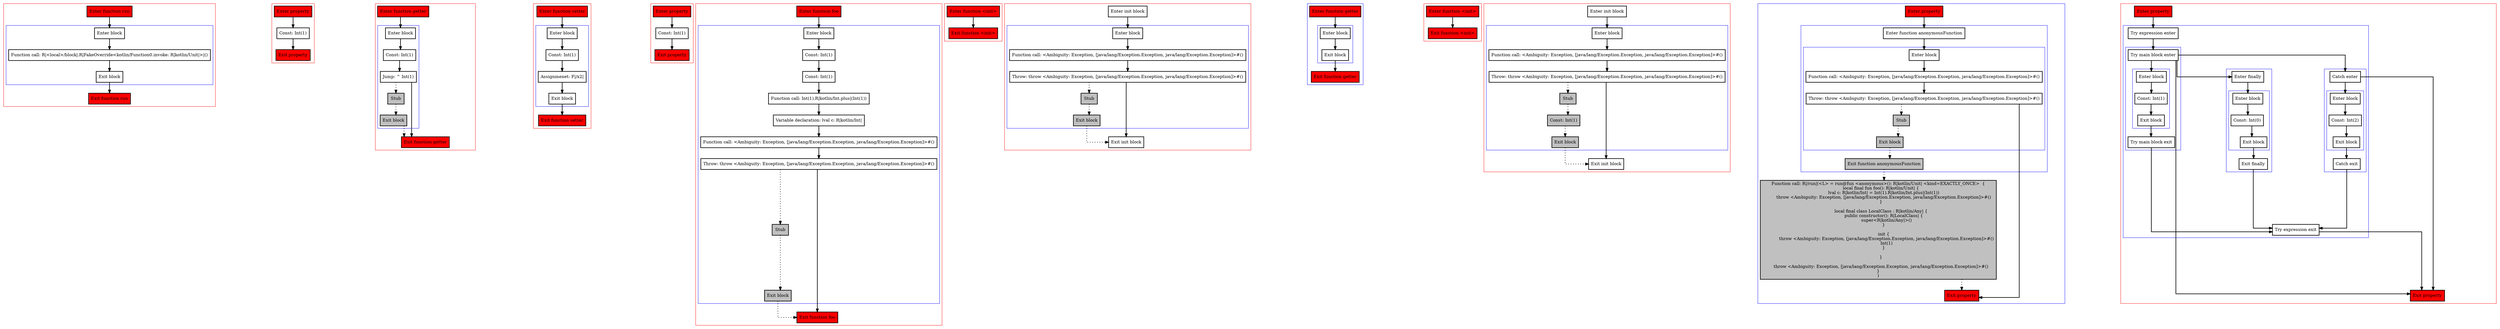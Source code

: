 digraph propertiesAndInitBlocks_kt {
  graph [splines=ortho nodesep=3]
  node [shape=box penwidth=2]
  edge [penwidth=2]

  subgraph cluster_0 {
    color=red
    0 [label="Enter function run" style="filled" fillcolor=red];
    subgraph cluster_1 {
      color=blue
      1 [label="Enter block"];
      2 [label="Function call: R|<local>/block|.R|FakeOverride<kotlin/Function0.invoke: R|kotlin/Unit|>|()"];
      3 [label="Exit block"];
    }
    4 [label="Exit function run" style="filled" fillcolor=red];
  }

  0 -> {1};
  1 -> {2};
  2 -> {3};
  3 -> {4};

  subgraph cluster_2 {
    color=red
    5 [label="Enter property" style="filled" fillcolor=red];
    6 [label="Const: Int(1)"];
    7 [label="Exit property" style="filled" fillcolor=red];
  }

  5 -> {6};
  6 -> {7};

  subgraph cluster_3 {
    color=red
    8 [label="Enter function getter" style="filled" fillcolor=red];
    subgraph cluster_4 {
      color=blue
      9 [label="Enter block"];
      10 [label="Const: Int(1)"];
      11 [label="Jump: ^ Int(1)"];
      12 [label="Stub" style="filled" fillcolor=gray];
      13 [label="Exit block" style="filled" fillcolor=gray];
    }
    14 [label="Exit function getter" style="filled" fillcolor=red];
  }

  8 -> {9};
  9 -> {10};
  10 -> {11};
  11 -> {14};
  11 -> {12} [style=dotted];
  12 -> {13} [style=dotted];
  13 -> {14} [style=dotted];

  subgraph cluster_5 {
    color=red
    15 [label="Enter function setter" style="filled" fillcolor=red];
    subgraph cluster_6 {
      color=blue
      16 [label="Enter block"];
      17 [label="Const: Int(1)"];
      18 [label="Assignmenet: F|/x2|"];
      19 [label="Exit block"];
    }
    20 [label="Exit function setter" style="filled" fillcolor=red];
  }

  15 -> {16};
  16 -> {17};
  17 -> {18};
  18 -> {19};
  19 -> {20};

  subgraph cluster_7 {
    color=red
    21 [label="Enter property" style="filled" fillcolor=red];
    22 [label="Const: Int(1)"];
    23 [label="Exit property" style="filled" fillcolor=red];
  }

  21 -> {22};
  22 -> {23};

  subgraph cluster_8 {
    color=red
    24 [label="Enter function foo" style="filled" fillcolor=red];
    subgraph cluster_9 {
      color=blue
      25 [label="Enter block"];
      26 [label="Const: Int(1)"];
      27 [label="Const: Int(1)"];
      28 [label="Function call: Int(1).R|kotlin/Int.plus|(Int(1))"];
      29 [label="Variable declaration: lval c: R|kotlin/Int|"];
      30 [label="Function call: <Ambiguity: Exception, [java/lang/Exception.Exception, java/lang/Exception.Exception]>#()"];
      31 [label="Throw: throw <Ambiguity: Exception, [java/lang/Exception.Exception, java/lang/Exception.Exception]>#()"];
      32 [label="Stub" style="filled" fillcolor=gray];
      33 [label="Exit block" style="filled" fillcolor=gray];
    }
    34 [label="Exit function foo" style="filled" fillcolor=red];
  }

  24 -> {25};
  25 -> {26};
  26 -> {27};
  27 -> {28};
  28 -> {29};
  29 -> {30};
  30 -> {31};
  31 -> {34};
  31 -> {32} [style=dotted];
  32 -> {33} [style=dotted];
  33 -> {34} [style=dotted];

  subgraph cluster_10 {
    color=red
    35 [label="Enter function <init>" style="filled" fillcolor=red];
    36 [label="Exit function <init>" style="filled" fillcolor=red];
  }

  35 -> {36};

  subgraph cluster_11 {
    color=red
    37 [label="Enter init block"];
    subgraph cluster_12 {
      color=blue
      38 [label="Enter block"];
      39 [label="Function call: <Ambiguity: Exception, [java/lang/Exception.Exception, java/lang/Exception.Exception]>#()"];
      40 [label="Throw: throw <Ambiguity: Exception, [java/lang/Exception.Exception, java/lang/Exception.Exception]>#()"];
      41 [label="Stub" style="filled" fillcolor=gray];
      42 [label="Exit block" style="filled" fillcolor=gray];
    }
    43 [label="Exit init block"];
  }
  subgraph cluster_13 {
    color=blue
    44 [label="Enter function getter" style="filled" fillcolor=red];
    subgraph cluster_14 {
      color=blue
      45 [label="Enter block"];
      46 [label="Exit block"];
    }
    47 [label="Exit function getter" style="filled" fillcolor=red];
  }

  37 -> {38};
  38 -> {39};
  39 -> {40};
  40 -> {43};
  40 -> {41} [style=dotted];
  41 -> {42} [style=dotted];
  42 -> {43} [style=dotted];
  44 -> {45};
  45 -> {46};
  46 -> {47};

  subgraph cluster_15 {
    color=red
    48 [label="Enter function <init>" style="filled" fillcolor=red];
    49 [label="Exit function <init>" style="filled" fillcolor=red];
  }

  48 -> {49};

  subgraph cluster_16 {
    color=red
    50 [label="Enter init block"];
    subgraph cluster_17 {
      color=blue
      51 [label="Enter block"];
      52 [label="Function call: <Ambiguity: Exception, [java/lang/Exception.Exception, java/lang/Exception.Exception]>#()"];
      53 [label="Throw: throw <Ambiguity: Exception, [java/lang/Exception.Exception, java/lang/Exception.Exception]>#()"];
      54 [label="Stub" style="filled" fillcolor=gray];
      55 [label="Const: Int(1)" style="filled" fillcolor=gray];
      56 [label="Exit block" style="filled" fillcolor=gray];
    }
    57 [label="Exit init block"];
  }
  subgraph cluster_18 {
    color=blue
    58 [label="Enter property" style="filled" fillcolor=red];
    subgraph cluster_19 {
      color=blue
      59 [label="Enter function anonymousFunction"];
      subgraph cluster_20 {
        color=blue
        60 [label="Enter block"];
        61 [label="Function call: <Ambiguity: Exception, [java/lang/Exception.Exception, java/lang/Exception.Exception]>#()"];
        62 [label="Throw: throw <Ambiguity: Exception, [java/lang/Exception.Exception, java/lang/Exception.Exception]>#()"];
        63 [label="Stub" style="filled" fillcolor=gray];
        64 [label="Exit block" style="filled" fillcolor=gray];
      }
      65 [label="Exit function anonymousFunction" style="filled" fillcolor=gray];
    }
    66 [label="Function call: R|/run|(<L> = run@fun <anonymous>(): R|kotlin/Unit| <kind=EXACTLY_ONCE>  {
    local final fun foo(): R|kotlin/Unit| {
        lval c: R|kotlin/Int| = Int(1).R|kotlin/Int.plus|(Int(1))
        throw <Ambiguity: Exception, [java/lang/Exception.Exception, java/lang/Exception.Exception]>#()
    }

    local final class LocalClass : R|kotlin/Any| {
        public constructor(): R|LocalClass| {
            super<R|kotlin/Any|>()
        }

        init {
            throw <Ambiguity: Exception, [java/lang/Exception.Exception, java/lang/Exception.Exception]>#()
            Int(1)
        }

    }

    throw <Ambiguity: Exception, [java/lang/Exception.Exception, java/lang/Exception.Exception]>#()
}
)" style="filled" fillcolor=gray];
    67 [label="Exit property" style="filled" fillcolor=red];
  }

  50 -> {51};
  51 -> {52};
  52 -> {53};
  53 -> {57};
  53 -> {54} [style=dotted];
  54 -> {55} [style=dotted];
  55 -> {56} [style=dotted];
  56 -> {57} [style=dotted];
  58 -> {59};
  59 -> {60};
  60 -> {61};
  61 -> {62};
  62 -> {67};
  62 -> {63} [style=dotted];
  63 -> {64} [style=dotted];
  64 -> {65} [style=dotted];
  65 -> {66} [style=dotted];
  66 -> {67} [style=dotted];

  subgraph cluster_21 {
    color=red
    68 [label="Enter property" style="filled" fillcolor=red];
    subgraph cluster_22 {
      color=blue
      69 [label="Try expression enter"];
      subgraph cluster_23 {
        color=blue
        70 [label="Try main block enter"];
        subgraph cluster_24 {
          color=blue
          71 [label="Enter block"];
          72 [label="Const: Int(1)"];
          73 [label="Exit block"];
        }
        74 [label="Try main block exit"];
      }
      subgraph cluster_25 {
        color=blue
        75 [label="Enter finally"];
        subgraph cluster_26 {
          color=blue
          76 [label="Enter block"];
          77 [label="Const: Int(0)"];
          78 [label="Exit block"];
        }
        79 [label="Exit finally"];
      }
      subgraph cluster_27 {
        color=blue
        80 [label="Catch enter"];
        subgraph cluster_28 {
          color=blue
          81 [label="Enter block"];
          82 [label="Const: Int(2)"];
          83 [label="Exit block"];
        }
        84 [label="Catch exit"];
      }
      85 [label="Try expression exit"];
    }
    86 [label="Exit property" style="filled" fillcolor=red];
  }

  68 -> {69};
  69 -> {70};
  70 -> {86 80 75 71};
  71 -> {72};
  72 -> {73};
  73 -> {74};
  74 -> {85};
  75 -> {76};
  76 -> {77};
  77 -> {78};
  78 -> {79};
  79 -> {85};
  80 -> {86 81};
  81 -> {82};
  82 -> {83};
  83 -> {84};
  84 -> {85};
  85 -> {86};

}
